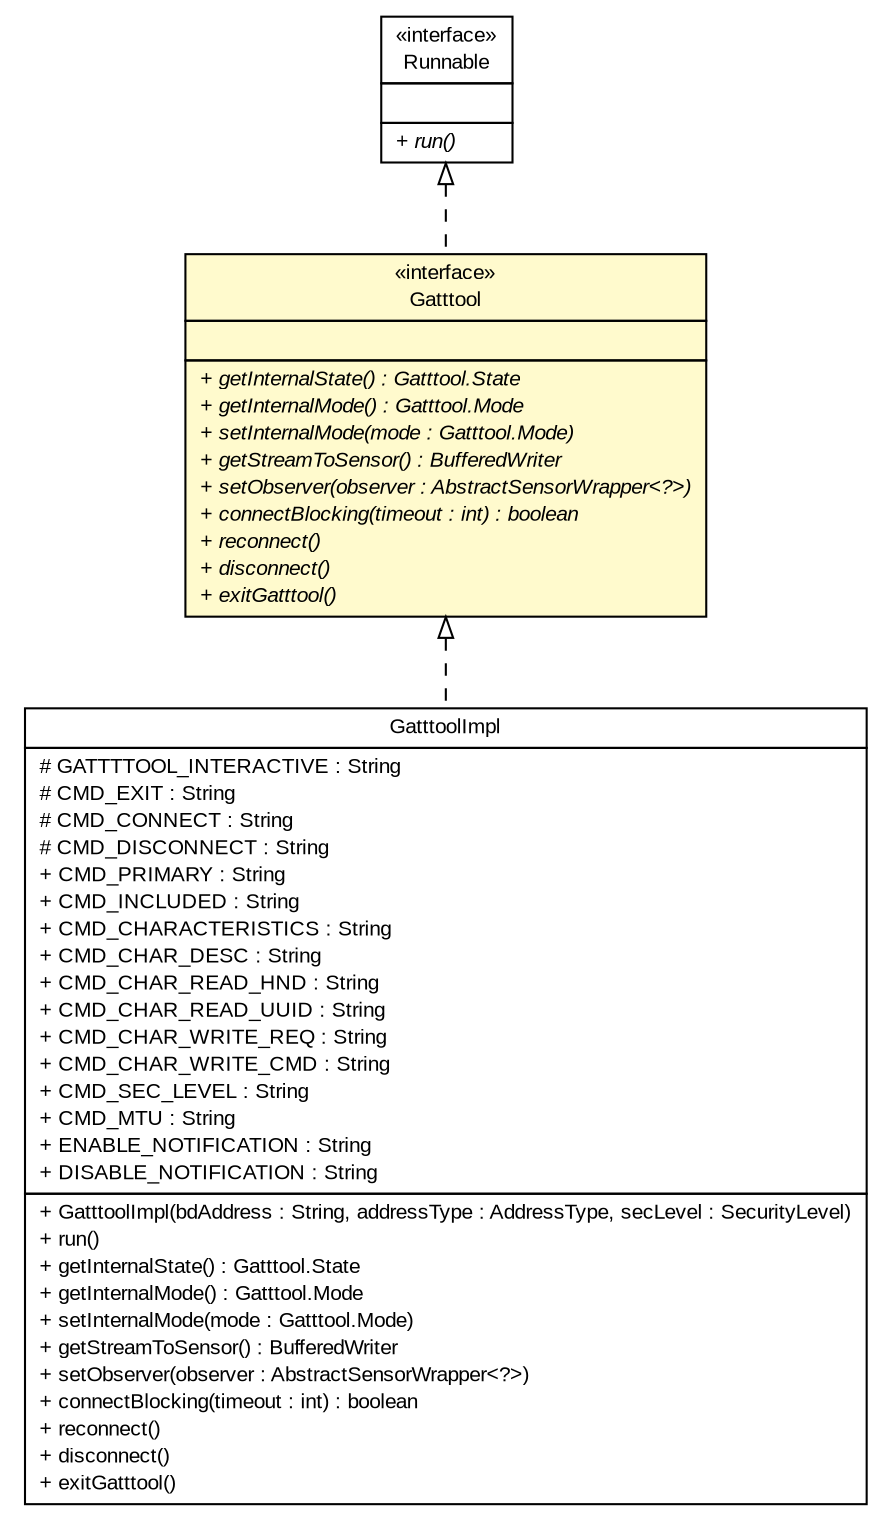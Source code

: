 #!/usr/local/bin/dot
#
# Class diagram 
# Generated by UMLGraph version R5_6 (http://www.umlgraph.org/)
#

digraph G {
	edge [fontname="arial",fontsize=10,labelfontname="arial",labelfontsize=10];
	node [fontname="arial",fontsize=10,shape=plaintext];
	nodesep=0.25;
	ranksep=0.5;
	// de.fhg.fit.biomos.sensorplatform.tools.GatttoolImpl
	c2969 [label=<<table title="de.fhg.fit.biomos.sensorplatform.tools.GatttoolImpl" border="0" cellborder="1" cellspacing="0" cellpadding="2" port="p" href="./GatttoolImpl.html">
		<tr><td><table border="0" cellspacing="0" cellpadding="1">
<tr><td align="center" balign="center"> GatttoolImpl </td></tr>
		</table></td></tr>
		<tr><td><table border="0" cellspacing="0" cellpadding="1">
<tr><td align="left" balign="left"> # GATTTTOOL_INTERACTIVE : String </td></tr>
<tr><td align="left" balign="left"> # CMD_EXIT : String </td></tr>
<tr><td align="left" balign="left"> # CMD_CONNECT : String </td></tr>
<tr><td align="left" balign="left"> # CMD_DISCONNECT : String </td></tr>
<tr><td align="left" balign="left"> + CMD_PRIMARY : String </td></tr>
<tr><td align="left" balign="left"> + CMD_INCLUDED : String </td></tr>
<tr><td align="left" balign="left"> + CMD_CHARACTERISTICS : String </td></tr>
<tr><td align="left" balign="left"> + CMD_CHAR_DESC : String </td></tr>
<tr><td align="left" balign="left"> + CMD_CHAR_READ_HND : String </td></tr>
<tr><td align="left" balign="left"> + CMD_CHAR_READ_UUID : String </td></tr>
<tr><td align="left" balign="left"> + CMD_CHAR_WRITE_REQ : String </td></tr>
<tr><td align="left" balign="left"> + CMD_CHAR_WRITE_CMD : String </td></tr>
<tr><td align="left" balign="left"> + CMD_SEC_LEVEL : String </td></tr>
<tr><td align="left" balign="left"> + CMD_MTU : String </td></tr>
<tr><td align="left" balign="left"> + ENABLE_NOTIFICATION : String </td></tr>
<tr><td align="left" balign="left"> + DISABLE_NOTIFICATION : String </td></tr>
		</table></td></tr>
		<tr><td><table border="0" cellspacing="0" cellpadding="1">
<tr><td align="left" balign="left"> + GatttoolImpl(bdAddress : String, addressType : AddressType, secLevel : SecurityLevel) </td></tr>
<tr><td align="left" balign="left"> + run() </td></tr>
<tr><td align="left" balign="left"> + getInternalState() : Gatttool.State </td></tr>
<tr><td align="left" balign="left"> + getInternalMode() : Gatttool.Mode </td></tr>
<tr><td align="left" balign="left"> + setInternalMode(mode : Gatttool.Mode) </td></tr>
<tr><td align="left" balign="left"> + getStreamToSensor() : BufferedWriter </td></tr>
<tr><td align="left" balign="left"> + setObserver(observer : AbstractSensorWrapper&lt;?&gt;) </td></tr>
<tr><td align="left" balign="left"> + connectBlocking(timeout : int) : boolean </td></tr>
<tr><td align="left" balign="left"> + reconnect() </td></tr>
<tr><td align="left" balign="left"> + disconnect() </td></tr>
<tr><td align="left" balign="left"> + exitGatttool() </td></tr>
		</table></td></tr>
		</table>>, URL="./GatttoolImpl.html", fontname="arial", fontcolor="black", fontsize=10.0];
	// de.fhg.fit.biomos.sensorplatform.tools.Gatttool
	c2970 [label=<<table title="de.fhg.fit.biomos.sensorplatform.tools.Gatttool" border="0" cellborder="1" cellspacing="0" cellpadding="2" port="p" bgcolor="lemonChiffon" href="./Gatttool.html">
		<tr><td><table border="0" cellspacing="0" cellpadding="1">
<tr><td align="center" balign="center"> &#171;interface&#187; </td></tr>
<tr><td align="center" balign="center"> Gatttool </td></tr>
		</table></td></tr>
		<tr><td><table border="0" cellspacing="0" cellpadding="1">
<tr><td align="left" balign="left">  </td></tr>
		</table></td></tr>
		<tr><td><table border="0" cellspacing="0" cellpadding="1">
<tr><td align="left" balign="left"><font face="arial italic" point-size="10.0"> + getInternalState() : Gatttool.State </font></td></tr>
<tr><td align="left" balign="left"><font face="arial italic" point-size="10.0"> + getInternalMode() : Gatttool.Mode </font></td></tr>
<tr><td align="left" balign="left"><font face="arial italic" point-size="10.0"> + setInternalMode(mode : Gatttool.Mode) </font></td></tr>
<tr><td align="left" balign="left"><font face="arial italic" point-size="10.0"> + getStreamToSensor() : BufferedWriter </font></td></tr>
<tr><td align="left" balign="left"><font face="arial italic" point-size="10.0"> + setObserver(observer : AbstractSensorWrapper&lt;?&gt;) </font></td></tr>
<tr><td align="left" balign="left"><font face="arial italic" point-size="10.0"> + connectBlocking(timeout : int) : boolean </font></td></tr>
<tr><td align="left" balign="left"><font face="arial italic" point-size="10.0"> + reconnect() </font></td></tr>
<tr><td align="left" balign="left"><font face="arial italic" point-size="10.0"> + disconnect() </font></td></tr>
<tr><td align="left" balign="left"><font face="arial italic" point-size="10.0"> + exitGatttool() </font></td></tr>
		</table></td></tr>
		</table>>, URL="./Gatttool.html", fontname="arial", fontcolor="black", fontsize=10.0];
	//de.fhg.fit.biomos.sensorplatform.tools.GatttoolImpl implements de.fhg.fit.biomos.sensorplatform.tools.Gatttool
	c2970:p -> c2969:p [dir=back,arrowtail=empty,style=dashed];
	//de.fhg.fit.biomos.sensorplatform.tools.Gatttool implements java.lang.Runnable
	c2977:p -> c2970:p [dir=back,arrowtail=empty,style=dashed];
	// java.lang.Runnable
	c2977 [label=<<table title="java.lang.Runnable" border="0" cellborder="1" cellspacing="0" cellpadding="2" port="p" href="http://java.sun.com/j2se/1.4.2/docs/api/java/lang/Runnable.html">
		<tr><td><table border="0" cellspacing="0" cellpadding="1">
<tr><td align="center" balign="center"> &#171;interface&#187; </td></tr>
<tr><td align="center" balign="center"> Runnable </td></tr>
		</table></td></tr>
		<tr><td><table border="0" cellspacing="0" cellpadding="1">
<tr><td align="left" balign="left">  </td></tr>
		</table></td></tr>
		<tr><td><table border="0" cellspacing="0" cellpadding="1">
<tr><td align="left" balign="left"><font face="arial italic" point-size="10.0"> + run() </font></td></tr>
		</table></td></tr>
		</table>>, URL="http://java.sun.com/j2se/1.4.2/docs/api/java/lang/Runnable.html", fontname="arial", fontcolor="black", fontsize=10.0];
}

